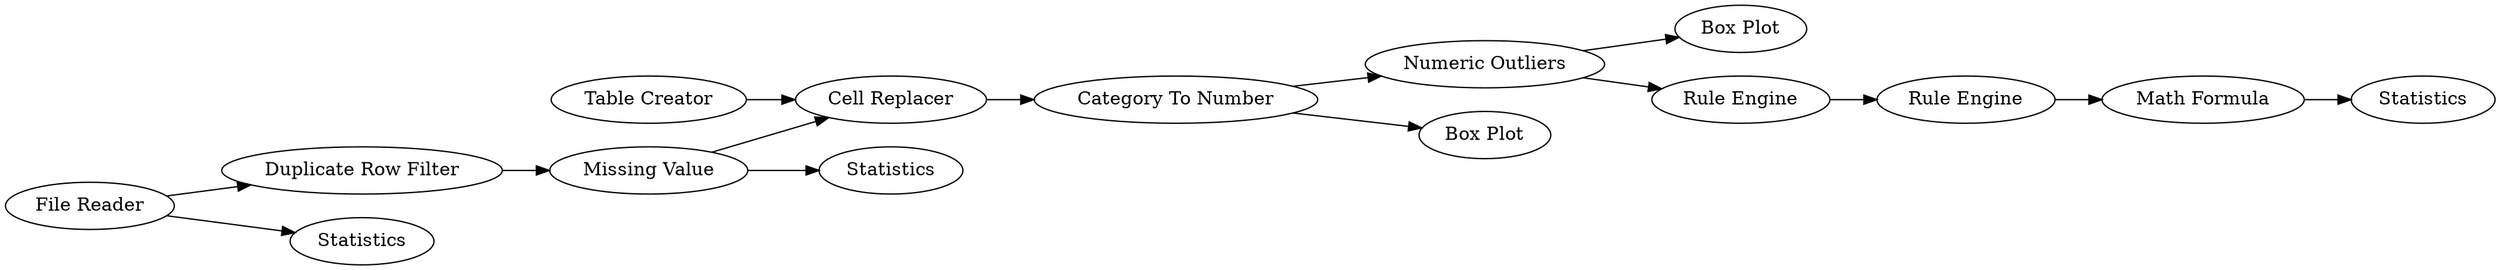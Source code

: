 digraph {
	8 -> 9
	1 -> 11
	9 -> 18
	4 -> 6
	11 -> 5
	21 -> 20
	5 -> 6
	1 -> 2
	9 -> 10
	8 -> 17
	10 -> 12
	12 -> 21
	5 -> 19
	6 -> 8
	5 [label="Missing Value"]
	20 [label=Statistics]
	1 [label="File Reader"]
	9 [label="Numeric Outliers"]
	11 [label="Duplicate Row Filter"]
	4 [label="Table Creator"]
	18 [label="Box Plot"]
	21 [label="Math Formula"]
	10 [label="Rule Engine"]
	6 [label="Cell Replacer"]
	8 [label="Category To Number"]
	12 [label="Rule Engine"]
	17 [label="Box Plot"]
	2 [label=Statistics]
	19 [label=Statistics]
	rankdir=LR
}
